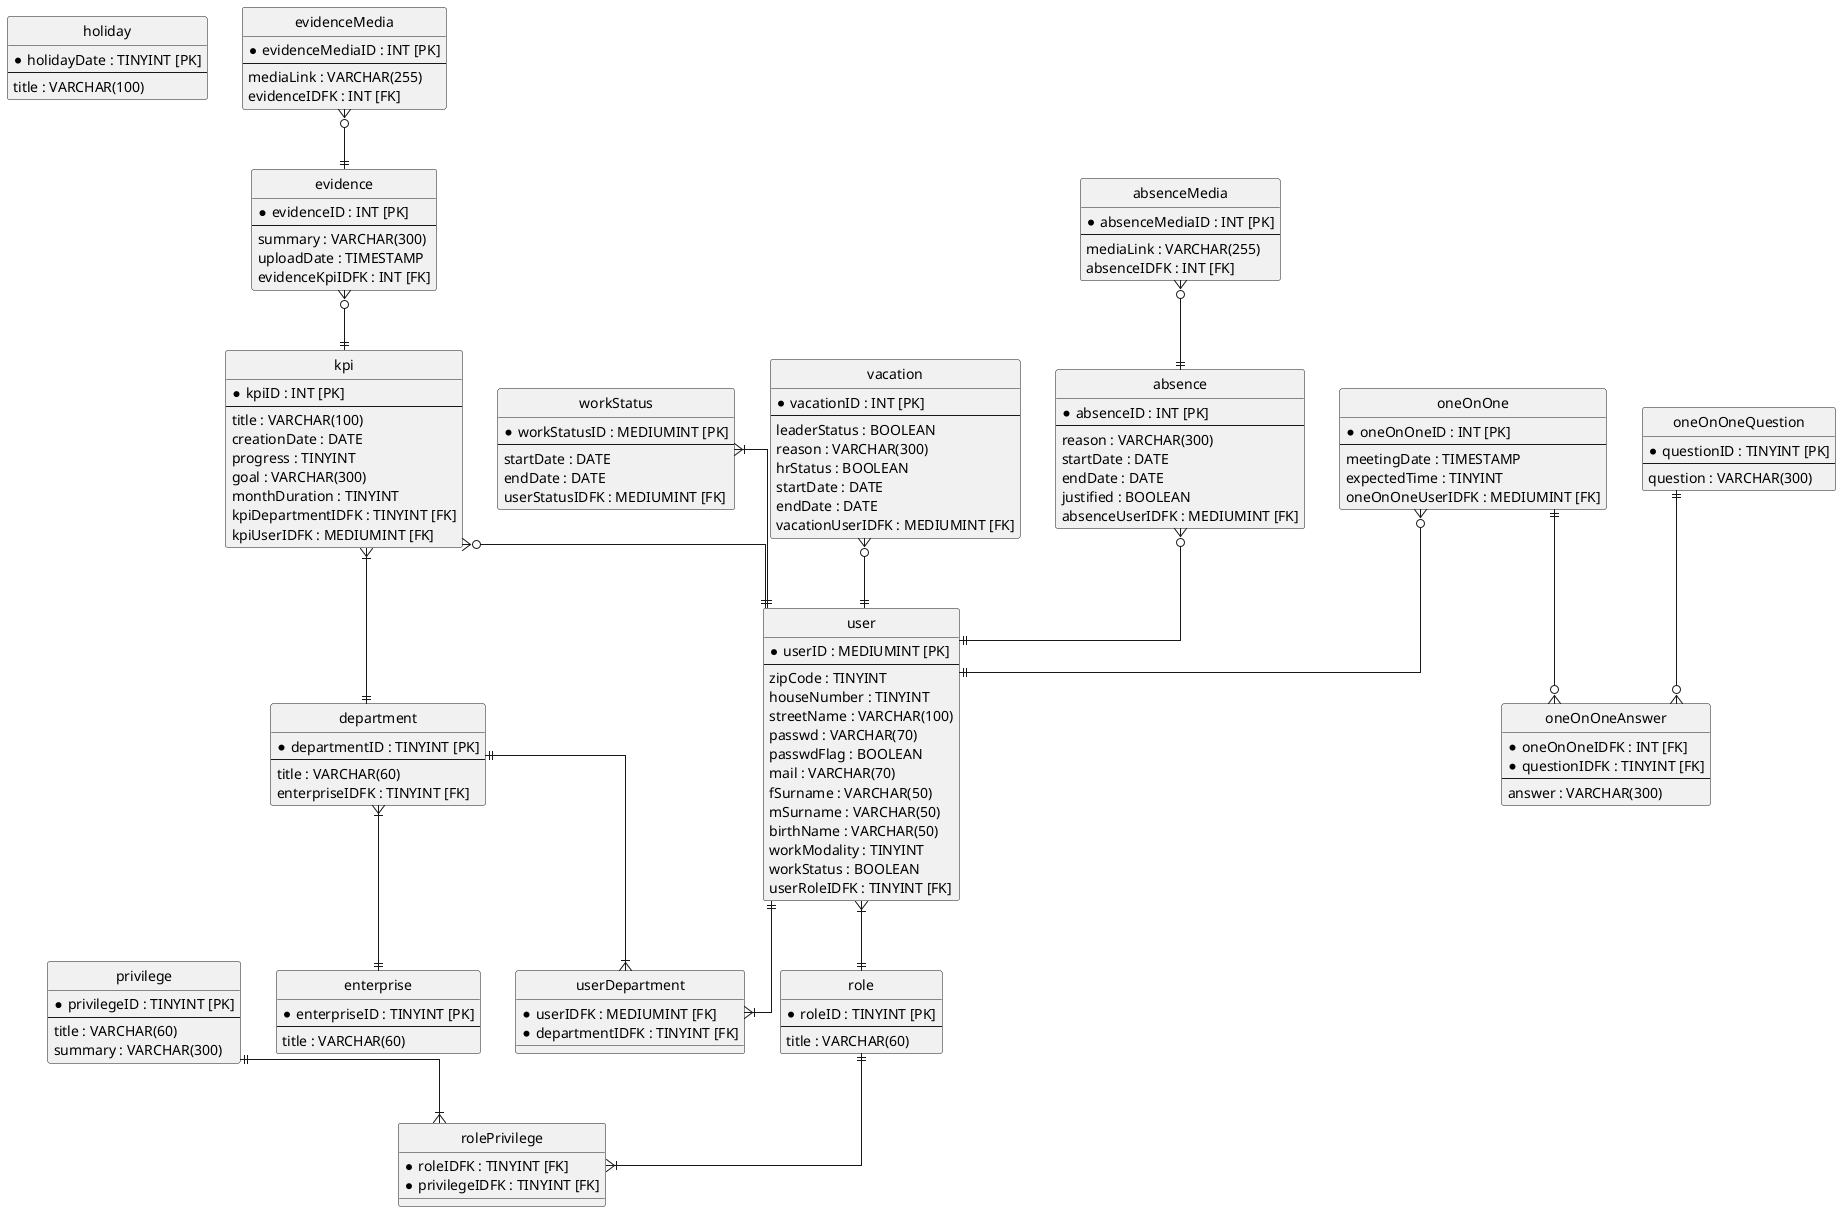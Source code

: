 @startuml MR

hide circle
skinparam linetype ortho

entity holiday {
    * holidayDate : TINYINT [PK]
    --
    title : VARCHAR(100)
}

entity privilege {
    * privilegeID : TINYINT [PK]
    --
    title : VARCHAR(60)
    summary : VARCHAR(300)
}

entity role {
    * roleID : TINYINT [PK]
    --
    title : VARCHAR(60)
}

entity rolePrivilege {
    * roleIDFK : TINYINT [FK]
    * privilegeIDFK : TINYINT [FK]
}

entity user {
    * userID : MEDIUMINT [PK]
    --
    zipCode : TINYINT
    houseNumber : TINYINT
    streetName : VARCHAR(100)
    passwd : VARCHAR(70)
    passwdFlag : BOOLEAN
    mail : VARCHAR(70)
    fSurname : VARCHAR(50)
    mSurname : VARCHAR(50)
    birthName : VARCHAR(50)
    workModality : TINYINT
    workStatus : BOOLEAN
    userRoleIDFK : TINYINT [FK]
}

entity workStatus {
    * workStatusID : MEDIUMINT [PK]
    --
    startDate : DATE
    endDate : DATE
    userStatusIDFK : MEDIUMINT [FK]
}

entity enterprise {
    * enterpriseID : TINYINT [PK]
    --
    title : VARCHAR(60)
}

entity department {
    * departmentID : TINYINT [PK]
    --
    title : VARCHAR(60)
    enterpriseIDFK : TINYINT [FK]
}

entity userDepartment {
    * userIDFK : MEDIUMINT [FK]
    * departmentIDFK : TINYINT [FK]
}

entity kpi {
    * kpiID : INT [PK]
    --
    title : VARCHAR(100)
    creationDate : DATE
    progress : TINYINT
    goal : VARCHAR(300)
    monthDuration : TINYINT
    kpiDepartmentIDFK : TINYINT [FK]
    kpiUserIDFK : MEDIUMINT [FK]
}

entity evidence {
    * evidenceID : INT [PK]
    --
    summary : VARCHAR(300)
    uploadDate : TIMESTAMP
    evidenceKpiIDFK : INT [FK]
}

entity evidenceMedia {
    * evidenceMediaID : INT [PK]
    --
    mediaLink : VARCHAR(255)
    evidenceIDFK : INT [FK]
}

entity vacation {
    * vacationID : INT [PK]
    --
    leaderStatus : BOOLEAN
    reason : VARCHAR(300)
    hrStatus : BOOLEAN
    startDate : DATE
    endDate : DATE
    vacationUserIDFK : MEDIUMINT [FK]
}

entity absence {
    * absenceID : INT [PK]
    --
    reason : VARCHAR(300)
    startDate : DATE
    endDate : DATE
    justified : BOOLEAN
    absenceUserIDFK : MEDIUMINT [FK]
}

entity absenceMedia {
    * absenceMediaID : INT [PK]
    --
    mediaLink : VARCHAR(255)
    absenceIDFK : INT [FK]
}

entity oneOnOne {
    * oneOnOneID : INT [PK]
    --
    meetingDate : TIMESTAMP
    expectedTime : TINYINT
    oneOnOneUserIDFK : MEDIUMINT [FK]
}

entity oneOnOneQuestion {
    * questionID : TINYINT [PK]
    --
    question : VARCHAR(300)
}

entity oneOnOneAnswer {
    * oneOnOneIDFK : INT [FK]
    * questionIDFK : TINYINT [FK]
    --
    answer : VARCHAR(300)
}

role ||--|{ rolePrivilege
privilege ||--|{ rolePrivilege
user }|--|| role
workStatus }|--|| user 
department }|--|| enterprise
user ||--|{ userDepartment
department ||--|{ userDepartment
kpi }|--|| department
kpi }o--|| user
evidence }o--|| kpi
evidenceMedia }o--|| evidence
vacation }o--|| user
absence }o--|| user
absenceMedia }o--|| absence
oneOnOne }o--|| user
oneOnOne ||--o{ oneOnOneAnswer
oneOnOneQuestion ||--o{ oneOnOneAnswer

@enduml